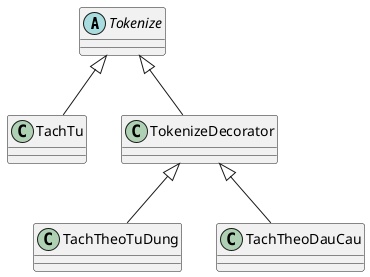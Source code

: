@startuml
abstract class Tokenize
class TachTu

class TokenizeDecorator
class TachTheoTuDung
class TachTheoDauCau

Tokenize <|-- TachTu
Tokenize <|-- TokenizeDecorator
TokenizeDecorator <|-- TachTheoTuDung
TokenizeDecorator <|-- TachTheoDauCau

@enduml